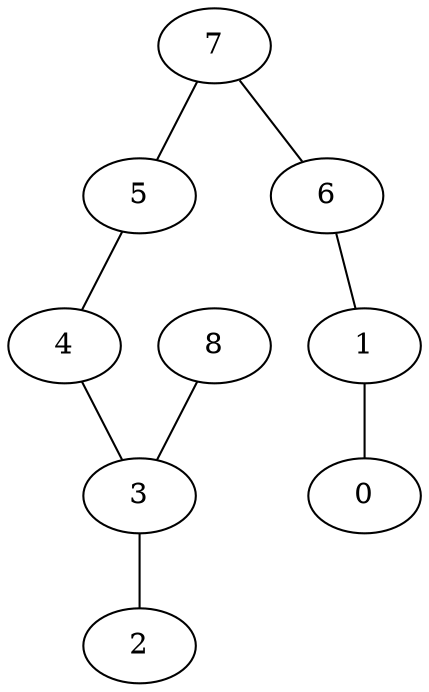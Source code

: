 graph {
    0 [ label = "0" ]
    1 [ label = "1" ]
    2 [ label = "2" ]
    3 [ label = "3" ]
    4 [ label = "4" ]
    5 [ label = "5" ]
    6 [ label = "6" ]
    7 [ label = "7" ]
    8 [ label = "8" ]
    1 -- 0 [ ]
    6 -- 1 [ ]
    7 -- 6 [ ]
    8 -- 3 [ ]
    3 -- 2 [ ]
    7 -- 5 [ ]
    4 -- 3 [ ]
    5 -- 4 [ ]
}
